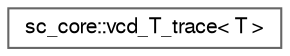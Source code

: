 digraph "Graphical Class Hierarchy"
{
 // LATEX_PDF_SIZE
  bgcolor="transparent";
  edge [fontname=FreeSans,fontsize=10,labelfontname=FreeSans,labelfontsize=10];
  node [fontname=FreeSans,fontsize=10,shape=box,height=0.2,width=0.4];
  rankdir="LR";
  Node0 [id="Node000000",label="sc_core::vcd_T_trace\< T \>",height=0.2,width=0.4,color="grey40", fillcolor="white", style="filled",URL="$a02269.html",tooltip=" "];
}
